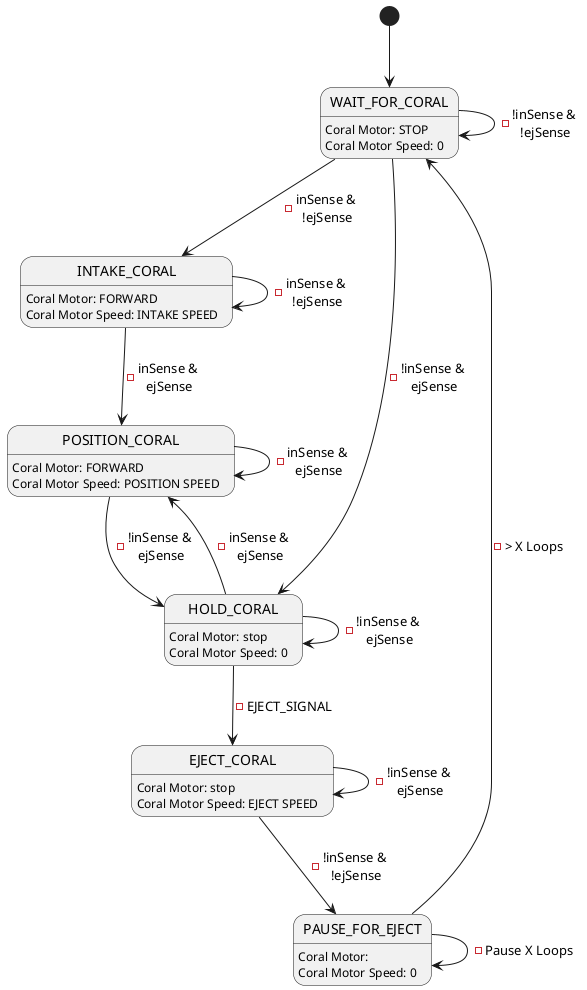 @startuml SubsystemStates
[*]-->WFC

State "WAIT_FOR_CORAL" as WFC{
  WFC: Coral Motor: STOP
  WFC: Coral Motor Speed: 0
}
WFC-->WFC: -!inSense & \n !ejSense
WFC-->IC: - inSense & \n !ejSense
WFC-->HC: - !inSense & \n ejSense

State "INTAKE_CORAL" as IC{
  IC: Coral Motor: FORWARD
  IC: Coral Motor Speed: INTAKE SPEED
}  
IC-->IC: - inSense & \n !ejSense
IC-->PC: - inSense & \n ejSense

State "POSITION_CORAL" as PC{
  PC: Coral Motor: FORWARD
  PC: Coral Motor Speed: POSITION SPEED
}
PC-->PC: - inSense & \n ejSense
PC-->HC: - !inSense & \n ejSense

State "HOLD_CORAL" as HC{
  HC: Coral Motor: stop
  HC: Coral Motor Speed: 0
}
HC-->HC: - !inSense & \n ejSense
HC-->PC: - inSense & \n ejSense
HC-->EC: - EJECT_SIGNAL

State "EJECT_CORAL" as EC{
  EC: Coral Motor: stop
  EC: Coral Motor Speed: EJECT SPEED
}
EC-->EC: - !inSense & \n ejSense
EC-->PFE: - !inSense & \n !ejSense

State "PAUSE_FOR_EJECT" as PFE{
  PFE: Coral Motor: 
  PFE: Coral Motor Speed: 0
}
PFE-->PFE: - Pause X Loops
PFE-->WFC: - > X Loops

